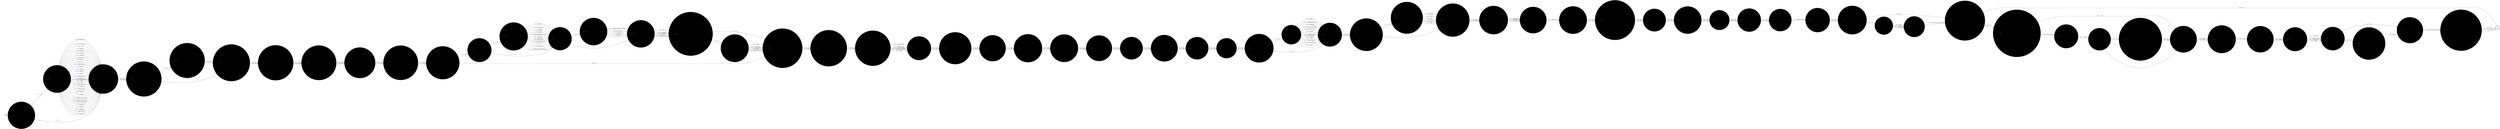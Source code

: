 digraph INCIDENT_AT_HEIGHT_1 {
  rankdir=LR;
  node [shape = circle];

  START_NODE [label="", shape=none];
  START_NODE -> 44417 [label = "start"];
  END_NODE [label="END", shape="doublecircle"];
  44145 [label=< <FONT COLOR="royalblue">44145 </FONT> Was this a full or partial shut down? >, style="filled", color="#DDD"];
  44145 -> 44806 [label=< <FONT COLOR="royalblue">178986 </FONT> Full >, color="#DDD"];
  44145 -> 44806 [label=< <FONT COLOR="royalblue">178987 </FONT> Partial >, color="#DDD"];
  44150 [label=< <FONT COLOR="royalblue">44150 </FONT> Estimated cost of damage >, style="filled", color="#DDD"];
  44150 -> 45127 [label=< <FONT COLOR="royalblue">178998 </FONT> Enter amount in pound sterling >, color="#DDD"];
  44151 [label=< <FONT COLOR="royalblue">44151 </FONT> Were any injuries received during this incident? >, style="filled", color="#DDD"];
  44151 -> 44518 [label=< <FONT COLOR="royalblue">178999 </FONT> Yes >, color="#DDD"];
  44151 -> 44842 [label=< <FONT COLOR="royalblue">179000 </FONT> No >, color="#DDD"];
  44175 [label=< <FONT COLOR="royalblue">44175 </FONT> Who was detained in outside hospital? >, style="filled", color="#DDD"];
  44175 -> 44842 [label=< <FONT COLOR="royalblue">179082 </FONT> Staff >, color="#DDD"];
  44175 -> 44842 [label=< <FONT COLOR="royalblue">179081 </FONT> Prisoners >, color="#DDD"];
  44175 -> 44842 [label=< <FONT COLOR="royalblue">179078 </FONT> Civilian grades >, color="#DDD"];
  44175 -> 44842 [label=< <FONT COLOR="royalblue">179080 </FONT> Police >, color="#DDD"];
  44175 -> 44842 [label=< <FONT COLOR="royalblue">179079 </FONT> External civilians >, color="#DDD"];
  44177 [label=< <FONT COLOR="royalblue">44177 </FONT> When was the system re-activated? >, style="filled", color="#DDD"];
  44177 -> 44328 [label=< <FONT COLOR="royalblue">179084 </FONT> Enter comment and date >, color="#DDD"];
  44183 [label=< <FONT COLOR="royalblue">44183 </FONT> Duration of incident in hours >, style="filled", color="#DDD"];
  44183 -> 44639 [label=< <FONT COLOR="royalblue">179096 </FONT> Number of hours >, color="#DDD"];
  44196 [label=< <FONT COLOR="royalblue">44196 </FONT> Was there an apparent reason for the incident? >, style="filled", color="#DDD"];
  44196 -> 44337 [label=< <FONT COLOR="royalblue">179157 </FONT> Yes >, color="#DDD"];
  44196 -> 45128 [label=< <FONT COLOR="royalblue">179158 </FONT> No >, color="#DDD"];
  44273 [label=< <FONT COLOR="royalblue">44273 </FONT> Are any staff on sick leave as a result of this incident? >, style="filled", color="#DDD"];
  44273 -> 44487 [label=< <FONT COLOR="royalblue">179384 </FONT> Yes >, color="#DDD"];
  44273 -> 44487 [label=< <FONT COLOR="royalblue">179383 </FONT> No >, color="#DDD"];
  44289 [label=< <FONT COLOR="royalblue">44289 </FONT> Was the keyword requested? >, style="filled", color="#DDD"];
  44289 -> 44767 [label=< <FONT COLOR="royalblue">179416 </FONT> Yes >, color="#DDD"];
  44289 -> 45163 [label=< <FONT COLOR="royalblue">179417 </FONT> No >, color="#DDD"];
  44328 [label=< <FONT COLOR="royalblue">44328 </FONT> Was the system re-activated locally or by the service supplier? >, style="filled", color="#DDD"];
  44328 -> END_NODE [label=< <FONT COLOR="royalblue">179610 </FONT> Local >, color="#DDD"];
  44328 -> END_NODE [label=< <FONT COLOR="royalblue">179611 </FONT> Service supplier >, color="#DDD"];
  44334 [label=< <FONT COLOR="royalblue">44334 </FONT> Was damage caused to prison property? >, style="filled", color="#DDD"];
  44334 -> 45098 [label=< <FONT COLOR="royalblue">179625 </FONT> Yes >, color="#DDD"];
  44334 -> 45127 [label=< <FONT COLOR="royalblue">179626 </FONT> No >, color="#DDD"];
  44337 [label=< <FONT COLOR="royalblue">44337 </FONT> Describe the apparent reason for the incident >, style="filled", color="#DDD"];
  44337 -> 45128 [label=< <FONT COLOR="royalblue">179631 </FONT> Facilities >, color="#DDD"];
  44337 -> 45128 [label=< <FONT COLOR="royalblue">179632 </FONT> Food >, color="#DDD"];
  44337 -> 45128 [label=< <FONT COLOR="royalblue">179634 </FONT> Pay >, color="#DDD"];
  44337 -> 45128 [label=< <FONT COLOR="royalblue">179636 </FONT> Visits >, color="#DDD"];
  44337 -> 45128 [label=< <FONT COLOR="royalblue">179635 </FONT> Time out of cell >, color="#DDD"];
  44337 -> 45128 [label=< <FONT COLOR="royalblue">179633 </FONT> Other >, color="#DDD"];
  44359 [label=< <FONT COLOR="royalblue">44359 </FONT> Is there any media interest in this incident? >, style="filled", color="#DDD"];
  44359 -> 44375 [label=< <FONT COLOR="royalblue">179707 </FONT> Yes >, color="#DDD"];
  44359 -> 44375 [label=< <FONT COLOR="royalblue">179706 </FONT> No >, color="#DDD"];
  44374 [label=< <FONT COLOR="royalblue">44374 </FONT> Was the ambulance service present? >, style="filled", color="#DDD"];
  44374 -> 44536 [label=< <FONT COLOR="royalblue">179765 </FONT> Yes >, color="#DDD"];
  44374 -> 44536 [label=< <FONT COLOR="royalblue">179764 </FONT> No >, color="#DDD"];
  44375 [label=< <FONT COLOR="royalblue">44375 </FONT> Has the prison service press office been informed? >, style="filled", color="#DDD"];
  44375 -> 44151 [label=< <FONT COLOR="royalblue">179767 </FONT> Yes >, color="#DDD"];
  44375 -> 44151 [label=< <FONT COLOR="royalblue">179766 </FONT> No >, color="#DDD"];
  44394 [label=< <FONT COLOR="royalblue">44394 </FONT> Which minor injuries were sustained? >, style="filled", color="#DDD"];
  44394 -> 44462 [label=< <FONT COLOR="royalblue">179828 </FONT> Grazes, scratches or abrasions >, color="#DDD"];
  44394 -> 44462 [label=< <FONT COLOR="royalblue">179829 </FONT> Minor bruises >, color="#DDD"];
  44394 -> 44462 [label=< <FONT COLOR="royalblue">179832 </FONT> Swellings >, color="#DDD"];
  44394 -> 44462 [label=< <FONT COLOR="royalblue">179831 </FONT> Superficial cuts >, color="#DDD"];
  44394 -> 44462 [label=< <FONT COLOR="royalblue">179830 </FONT> Other >, color="#DDD"];
  44417 [label=< <FONT COLOR="royalblue">44417 </FONT> Is the location of the incident known? >, style="filled", color="#DDD"];
  44417 -> 44927 [label=< <FONT COLOR="royalblue">179891 </FONT> Yes >, color="#DDD"];
  44417 -> 44596 [label=< <FONT COLOR="royalblue">179892 </FONT> No >, color="#DDD"];
  44422 [label=< <FONT COLOR="royalblue">44422 </FONT> Is the incident the subject of a police investigation? >, style="filled", color="#DDD"];
  44422 -> 44853 [label=< <FONT COLOR="royalblue">179901 </FONT> Yes >, color="#DDD"];
  44422 -> 44804 [label=< <FONT COLOR="royalblue">179902 </FONT> No >, color="#DDD"];
  44462 [label=< <FONT COLOR="royalblue">44462 </FONT> Enter description of person(s) injured >, style="filled", color="#DDD"];
  44462 -> 44533 [label=< <FONT COLOR="royalblue">180033 </FONT> Staff >, color="#DDD"];
  44462 -> 44533 [label=< <FONT COLOR="royalblue">180032 </FONT> Prisoners >, color="#DDD"];
  44462 -> 44533 [label=< <FONT COLOR="royalblue">180029 </FONT> Civilian grades >, color="#DDD"];
  44462 -> 44533 [label=< <FONT COLOR="royalblue">180031 </FONT> Police >, color="#DDD"];
  44462 -> 44533 [label=< <FONT COLOR="royalblue">180030 </FONT> External civilians >, color="#DDD"];
  44465 [label=< <FONT COLOR="royalblue">44465 </FONT> Is any member of staff facing disciplinary charges? >, style="filled", color="#DDD"];
  44465 -> 44359 [label=< <FONT COLOR="royalblue">180081 </FONT> Yes >, color="#DDD"];
  44465 -> 44359 [label=< <FONT COLOR="royalblue">180080 </FONT> No >, color="#DDD"];
  44469 [label=< <FONT COLOR="royalblue">44469 </FONT> Were works services staff present? >, style="filled", color="#DDD"];
  44469 -> 44625 [label=< <FONT COLOR="royalblue">180089 </FONT> Yes >, color="#DDD"];
  44469 -> 44625 [label=< <FONT COLOR="royalblue">180088 </FONT> No >, color="#DDD"];
  44475 [label=< <FONT COLOR="royalblue">44475 </FONT> Were extendable batons used? >, style="filled", color="#DDD"];
  44475 -> 44183 [label=< <FONT COLOR="royalblue">180127 </FONT> Yes >, color="#DDD"];
  44475 -> 44183 [label=< <FONT COLOR="royalblue">180126 </FONT> No >, color="#DDD"];
  44487 [label=< <FONT COLOR="royalblue">44487 </FONT> Describe method of gaining access to area at height >, style="filled", color="#DDD"];
  44487 -> 44986 [label=< <FONT COLOR="royalblue">180163 </FONT> External access >, color="#DDD"];
  44487 -> 44986 [label=< <FONT COLOR="royalblue">180164 </FONT> Internal access >, color="#DDD"];
  44487 -> 44986 [label=< <FONT COLOR="royalblue">180166 </FONT> Works equipment >, color="#DDD"];
  44487 -> 44986 [label=< <FONT COLOR="royalblue">180162 </FONT> Contractors equipment >, color="#DDD"];
  44487 -> 44986 [label=< <FONT COLOR="royalblue">180165 </FONT> Other >, color="#DDD"];
  44518 [label=< <FONT COLOR="royalblue">44518 </FONT> Was a serious injury sustained? >, style="filled", color="#DDD"];
  44518 -> 45155 [label=< <FONT COLOR="royalblue">180273 </FONT> Yes >, color="#DDD"];
  44518 -> 45175 [label=< <FONT COLOR="royalblue">180274 </FONT> No >, color="#DDD"];
  44533 [label=< <FONT COLOR="royalblue">44533 </FONT> Did injuries result in detention in outside hospital as an in-patient? >, style="filled", color="#DDD"];
  44533 -> 44175 [label=< <FONT COLOR="royalblue">180387 </FONT> Yes >, color="#DDD"];
  44533 -> 44842 [label=< <FONT COLOR="royalblue">180388 </FONT> No >, color="#DDD"];
  44536 [label=< <FONT COLOR="royalblue">44536 </FONT> Was the fire service present? >, style="filled", color="#DDD"];
  44536 -> 44797 [label=< <FONT COLOR="royalblue">180394 </FONT> Yes >, color="#DDD"];
  44536 -> 44797 [label=< <FONT COLOR="royalblue">180393 </FONT> No >, color="#DDD"];
  44553 [label=< <FONT COLOR="royalblue">44553 </FONT> Is the incident subject to a governor&#39;s adjudication? >, style="filled", color="#DDD"];
  44553 -> 44465 [label=< <FONT COLOR="royalblue">180439 </FONT> Yes >, color="#DDD"];
  44553 -> 44465 [label=< <FONT COLOR="royalblue">180438 </FONT> No >, color="#DDD"];
  44580 [label=< <FONT COLOR="royalblue">44580 </FONT> Were health care centre staff present? >, style="filled", color="#DDD"];
  44580 -> 44469 [label=< <FONT COLOR="royalblue">180521 </FONT> Yes >, color="#DDD"];
  44580 -> 44469 [label=< <FONT COLOR="royalblue">180520 </FONT> No >, color="#DDD"];
  44596 [label=< <FONT COLOR="royalblue">44596 </FONT> Were the police informed of the incident? >, style="filled", color="#DDD"];
  44596 -> 44422 [label=< <FONT COLOR="royalblue">180594 </FONT> Yes >, color="#DDD"];
  44596 -> 44422 [label=< <FONT COLOR="royalblue">180593 </FONT> No >, color="#DDD"];
  44610 [label=< <FONT COLOR="royalblue">44610 </FONT> Were water hoses used? >, style="filled", color="#DDD"];
  44610 -> 44475 [label=< <FONT COLOR="royalblue">180630 </FONT> Yes >, color="#DDD"];
  44610 -> 44475 [label=< <FONT COLOR="royalblue">180629 </FONT> No >, color="#DDD"];
  44625 [label=< <FONT COLOR="royalblue">44625 </FONT> Were IMB members present? >, style="filled", color="#DDD"];
  44625 -> 44374 [label=< <FONT COLOR="royalblue">180667 </FONT> Yes >, color="#DDD"];
  44625 -> 44374 [label=< <FONT COLOR="royalblue">180666 </FONT> No >, color="#DDD"];
  44630 [label=< <FONT COLOR="royalblue">44630 </FONT> Have the ring leaders been entered on inmate involvement? >, style="filled", color="#DDD"];
  44630 -> 44756 [label=< <FONT COLOR="royalblue">180694 </FONT> Yes >, color="#DDD"];
  44630 -> 44756 [label=< <FONT COLOR="royalblue">180693 </FONT> No >, color="#DDD"];
  44639 [label=< <FONT COLOR="royalblue">44639 </FONT> Was the incident in public view? >, style="filled", color="#DDD"];
  44639 -> 44334 [label=< <FONT COLOR="royalblue">180726 </FONT> Yes >, color="#DDD"];
  44639 -> 44334 [label=< <FONT COLOR="royalblue">180725 </FONT> No >, color="#DDD"];
  44660 [label=< <FONT COLOR="royalblue">44660 </FONT> How many prisoners were involved? >, style="filled", color="#DDD"];
  44660 -> 44889 [label=< <FONT COLOR="royalblue">180797 </FONT> Enter number >, color="#DDD"];
  44687 [label=< <FONT COLOR="royalblue">44687 </FONT> Describe weapons used >, style="filled", color="#DDD"];
  44687 -> 44725 [label=< <FONT COLOR="royalblue">180865 </FONT> Firearm >, color="#DDD"];
  44687 -> 44725 [label=< <FONT COLOR="royalblue">180862 </FONT> Chemical incapacitant >, color="#DDD"];
  44687 -> 44725 [label=< <FONT COLOR="royalblue">180867 </FONT> Knife/blade >, color="#DDD"];
  44687 -> 44725 [label=< <FONT COLOR="royalblue">180870 </FONT> Other sharp instrument >, color="#DDD"];
  44687 -> 44725 [label=< <FONT COLOR="royalblue">180861 </FONT> Blunt instrument >, color="#DDD"];
  44687 -> 44725 [label=< <FONT COLOR="royalblue">180868 </FONT> Ligature >, color="#DDD"];
  44687 -> 44725 [label=< <FONT COLOR="royalblue">180863 </FONT> Dangerous liquid >, color="#DDD"];
  44687 -> 44725 [label=< <FONT COLOR="royalblue">180864 </FONT> Excreta/urine >, color="#DDD"];
  44687 -> 44725 [label=< <FONT COLOR="royalblue">180871 </FONT> Spitting >, color="#DDD"];
  44687 -> 44725 [label=< <FONT COLOR="royalblue">180866 </FONT> Food >, color="#DDD"];
  44687 -> 44725 [label=< <FONT COLOR="royalblue">180873 </FONT> Thrown furniture >, color="#DDD"];
  44687 -> 44725 [label=< <FONT COLOR="royalblue">180872 </FONT> Thrown equipment >, color="#DDD"];
  44687 -> 44725 [label=< <FONT COLOR="royalblue">180869 </FONT> Other >, color="#DDD"];
  44710 [label=< <FONT COLOR="royalblue">44710 </FONT> Was control and restraints employed? >, style="filled", color="#DDD"];
  44710 -> 44610 [label=< <FONT COLOR="royalblue">180981 </FONT> Yes >, color="#DDD"];
  44710 -> 44610 [label=< <FONT COLOR="royalblue">180980 </FONT> No >, color="#DDD"];
  44714 [label=< <FONT COLOR="royalblue">44714 </FONT> Quote the Vantive case number >, style="filled", color="#DDD"];
  44714 -> 44289 [label=< <FONT COLOR="royalblue">180987 </FONT> Number >, color="#DDD"];
  44725 [label=< <FONT COLOR="royalblue">44725 </FONT> Was any evacuation necessary? >, style="filled", color="#DDD"];
  44725 -> 44196 [label=< <FONT COLOR="royalblue">181034 </FONT> Yes >, color="#DDD"];
  44725 -> 44196 [label=< <FONT COLOR="royalblue">181033 </FONT> No >, color="#DDD"];
  44756 [label=< <FONT COLOR="royalblue">44756 </FONT> Was operation Tornado used? >, style="filled", color="#DDD"];
  44756 -> 44710 [label=< <FONT COLOR="royalblue">181118 </FONT> Yes >, color="#DDD"];
  44756 -> 44710 [label=< <FONT COLOR="royalblue">181117 </FONT> No >, color="#DDD"];
  44767 [label=< <FONT COLOR="royalblue">44767 </FONT> Has the service supplier been notified of a replacement keyword? >, style="filled", color="#DDD"];
  44767 -> 45163 [label=< <FONT COLOR="royalblue">181148 </FONT> Yes >, color="#DDD"];
  44767 -> 45163 [label=< <FONT COLOR="royalblue">181147 </FONT> No >, color="#DDD"];
  44780 [label=< <FONT COLOR="royalblue">44780 </FONT> Describe how the incident was resolved >, style="filled", color="#DDD"];
  44780 -> 44660 [label=< <FONT COLOR="royalblue">181178 </FONT> Negotiation >, color="#DDD"];
  44780 -> 44660 [label=< <FONT COLOR="royalblue">181177 </FONT> Intervention >, color="#DDD"];
  44780 -> 44660 [label=< <FONT COLOR="royalblue">181179 </FONT> Other >, color="#DDD"];
  44797 [label=< <FONT COLOR="royalblue">44797 </FONT> Were the police present? >, style="filled", color="#DDD"];
  44797 -> 44873 [label=< <FONT COLOR="royalblue">181252 </FONT> Yes >, color="#DDD"];
  44797 -> 44873 [label=< <FONT COLOR="royalblue">181251 </FONT> No >, color="#DDD"];
  44804 [label=< <FONT COLOR="royalblue">44804 </FONT> Is the incident the subject of an internal investigation? >, style="filled", color="#DDD"];
  44804 -> 44553 [label=< <FONT COLOR="royalblue">181267 </FONT> Yes >, color="#DDD"];
  44804 -> 44553 [label=< <FONT COLOR="royalblue">181266 </FONT> No >, color="#DDD"];
  44806 [label=< <FONT COLOR="royalblue">44806 </FONT> Who authorised the shut down? >, style="filled", color="#DDD"];
  44806 -> 44825 [label=< <FONT COLOR="royalblue">181272 </FONT> Governor >, color="#DDD"];
  44806 -> 44825 [label=< <FONT COLOR="royalblue">181270 </FONT> Deputy governor >, color="#DDD"];
  44806 -> 44825 [label=< <FONT COLOR="royalblue">181271 </FONT> Duty governor >, color="#DDD"];
  44806 -> 44825 [label=< <FONT COLOR="royalblue">181273 </FONT> Other >, color="#DDD"];
  44815 [label=< <FONT COLOR="royalblue">44815 </FONT> Were trained negotiators deployed? >, style="filled", color="#DDD"];
  44815 -> 44951 [label=< <FONT COLOR="royalblue">181295 </FONT> Yes >, color="#DDD"];
  44815 -> 44951 [label=< <FONT COLOR="royalblue">181294 </FONT> No >, color="#DDD"];
  44825 [label=< <FONT COLOR="royalblue">44825 </FONT> Was the system compromised? >, style="filled", color="#DDD"];
  44825 -> 44847 [label=< <FONT COLOR="royalblue">181313 </FONT> Yes >, color="#DDD"];
  44825 -> 44177 [label=< <FONT COLOR="royalblue">181314 </FONT> No >, color="#DDD"];
  44842 [label=< <FONT COLOR="royalblue">44842 </FONT> Are there any staff now off duty as a result of this incident? >, style="filled", color="#DDD"];
  44842 -> 44273 [label=< <FONT COLOR="royalblue">181359 </FONT> Yes >, color="#DDD"];
  44842 -> 44273 [label=< <FONT COLOR="royalblue">181358 </FONT> No >, color="#DDD"];
  44847 [label=< <FONT COLOR="royalblue">44847 </FONT> Describe what was compromised and by whom >, style="filled", color="#DDD"];
  44847 -> 44177 [label=< <FONT COLOR="royalblue">181375 </FONT> Description >, color="#DDD"];
  44853 [label=< <FONT COLOR="royalblue">44853 </FONT> Has any prosecution taken place or is any pending? >, style="filled", color="#DDD"];
  44853 -> 44804 [label=< <FONT COLOR="royalblue">181399 </FONT> Yes >, color="#DDD"];
  44853 -> 44804 [label=< <FONT COLOR="royalblue">181398 </FONT> No >, color="#DDD"];
  44873 [label=< <FONT COLOR="royalblue">44873 </FONT> Were weapons used by the perpetrator? >, style="filled", color="#DDD"];
  44873 -> 44687 [label=< <FONT COLOR="royalblue">181492 </FONT> Yes >, color="#DDD"];
  44873 -> 44725 [label=< <FONT COLOR="royalblue">181493 </FONT> No >, color="#DDD"];
  44889 [label=< <FONT COLOR="royalblue">44889 </FONT> Have the ring leaders been identified? >, style="filled", color="#DDD"];
  44889 -> 44630 [label=< <FONT COLOR="royalblue">181551 </FONT> Yes >, color="#DDD"];
  44889 -> 44630 [label=< <FONT COLOR="royalblue">181550 </FONT> No >, color="#DDD"];
  44892 [label=< <FONT COLOR="royalblue">44892 </FONT> Was the emergency response vehicle present? >, style="filled", color="#DDD"];
  44892 -> 44815 [label=< <FONT COLOR="royalblue">181559 </FONT> Yes >, color="#DDD"];
  44892 -> 44815 [label=< <FONT COLOR="royalblue">181558 </FONT> No >, color="#DDD"];
  44927 [label=< <FONT COLOR="royalblue">44927 </FONT> What was the location of the incident? >, style="filled", color="#DDD"];
  44927 -> 44596 [label=< <FONT COLOR="royalblue">181684 </FONT> Administration >, color="#DDD"];
  44927 -> 44596 [label=< <FONT COLOR="royalblue">181685 </FONT> Association area >, color="#DDD"];
  44927 -> 44596 [label=< <FONT COLOR="royalblue">181686 </FONT> Cell >, color="#DDD"];
  44927 -> 44596 [label=< <FONT COLOR="royalblue">181687 </FONT> Chapel >, color="#DDD"];
  44927 -> 44596 [label=< <FONT COLOR="royalblue">181689 </FONT> Dining room >, color="#DDD"];
  44927 -> 44596 [label=< <FONT COLOR="royalblue">181690 </FONT> Dormitory >, color="#DDD"];
  44927 -> 44596 [label=< <FONT COLOR="royalblue">181691 </FONT> Education >, color="#DDD"];
  44927 -> 44596 [label=< <FONT COLOR="royalblue">181693 </FONT> Exercise yard >, color="#DDD"];
  44927 -> 44596 [label=< <FONT COLOR="royalblue">181695 </FONT> Gate >, color="#DDD"];
  44927 -> 44596 [label=< <FONT COLOR="royalblue">181696 </FONT> Gym >, color="#DDD"];
  44927 -> 44596 [label=< <FONT COLOR="royalblue">181697 </FONT> Health care centre >, color="#DDD"];
  44927 -> 44596 [label=< <FONT COLOR="royalblue">181700 </FONT> Kitchen >, color="#DDD"];
  44927 -> 44596 [label=< <FONT COLOR="royalblue">181702 </FONT> Office >, color="#DDD"];
  44927 -> 44596 [label=< <FONT COLOR="royalblue">181704 </FONT> Reception >, color="#DDD"];
  44927 -> 44596 [label=< <FONT COLOR="royalblue">181705 </FONT> Recess >, color="#DDD"];
  44927 -> 44596 [label=< <FONT COLOR="royalblue">181706 </FONT> Segregation unit >, color="#DDD"];
  44927 -> 44596 [label=< <FONT COLOR="royalblue">181708 </FONT> Special unit >, color="#DDD"];
  44927 -> 44596 [label=< <FONT COLOR="royalblue">181707 </FONT> Showers/changing room >, color="#DDD"];
  44927 -> 44596 [label=< <FONT COLOR="royalblue">181711 </FONT> Visits >, color="#DDD"];
  44927 -> 44596 [label=< <FONT COLOR="royalblue">181713 </FONT> Wing >, color="#DDD"];
  44927 -> 44596 [label=< <FONT COLOR="royalblue">181715 </FONT> Works department >, color="#DDD"];
  44927 -> 44596 [label=< <FONT COLOR="royalblue">181716 </FONT> Workshop >, color="#DDD"];
  44927 -> 44596 [label=< <FONT COLOR="royalblue">181714 </FONT> Within perimeter >, color="#DDD"];
  44927 -> 44596 [label=< <FONT COLOR="royalblue">181692 </FONT> Elsewhere >, color="#DDD"];
  44927 -> 44596 [label=< <FONT COLOR="royalblue">181694 </FONT> Funeral >, color="#DDD"];
  44927 -> 44596 [label=< <FONT COLOR="royalblue">181698 </FONT> Hospital outside (patient) >, color="#DDD"];
  44927 -> 44596 [label=< <FONT COLOR="royalblue">181699 </FONT> Hospital outside (visiting) >, color="#DDD"];
  44927 -> 44596 [label=< <FONT COLOR="royalblue">181703 </FONT> Outside working party >, color="#DDD"];
  44927 -> 44596 [label=< <FONT COLOR="royalblue">181709 </FONT> Sports field >, color="#DDD"];
  44927 -> 44596 [label=< <FONT COLOR="royalblue">181710 </FONT> Vehicle >, color="#DDD"];
  44927 -> 44596 [label=< <FONT COLOR="royalblue">181712 </FONT> Weddings >, color="#DDD"];
  44927 -> 44596 [label=< <FONT COLOR="royalblue">181701 </FONT> Magistrates court >, color="#DDD"];
  44927 -> 44596 [label=< <FONT COLOR="royalblue">181688 </FONT> Crown court >, color="#DDD"];
  44951 [label=< <FONT COLOR="royalblue">44951 </FONT> Was an incident liaison officer present? >, style="filled", color="#DDD"];
  44951 -> 44580 [label=< <FONT COLOR="royalblue">181799 </FONT> Yes >, color="#DDD"];
  44951 -> 44580 [label=< <FONT COLOR="royalblue">181798 </FONT> No >, color="#DDD"];
  44985 [label=< <FONT COLOR="royalblue">44985 </FONT> Was the telephone/it system shut down locally or by the service supplier? >, style="filled", color="#DDD"];
  44985 -> 45163 [label=< <FONT COLOR="royalblue">181921 </FONT> Local >, color="#DDD"];
  44985 -> 44714 [label=< <FONT COLOR="royalblue">181920 </FONT> Service supplier >, color="#DDD"];
  44986 [label=< <FONT COLOR="royalblue">44986 </FONT> Was a CANDR advisor present? >, style="filled", color="#DDD"];
  44986 -> 44892 [label=< <FONT COLOR="royalblue">181923 </FONT> Yes >, color="#DDD"];
  44986 -> 44892 [label=< <FONT COLOR="royalblue">181922 </FONT> No >, color="#DDD"];
  45028 [label=< <FONT COLOR="royalblue">45028 </FONT> What time was the system shut down? >, style="filled", color="#DDD"];
  45028 -> 44145 [label=< <FONT COLOR="royalblue">182044 </FONT> Enter time >, color="#DDD"];
  45098 [label=< <FONT COLOR="royalblue">45098 </FONT> Describe the damage >, style="filled", color="#DDD"];
  45098 -> 44150 [label=< <FONT COLOR="royalblue">182338 </FONT> Minor >, color="#DDD"];
  45098 -> 44150 [label=< <FONT COLOR="royalblue">182339 </FONT> Serious >, color="#DDD"];
  45098 -> 44150 [label=< <FONT COLOR="royalblue">182337 </FONT> Extensive >, color="#DDD"];
  45127 [label=< <FONT COLOR="royalblue">45127 </FONT> Was the telephone/it system shut down during the incident? >, style="filled", color="#DDD"];
  45127 -> 44985 [label=< <FONT COLOR="royalblue">182461 </FONT> Yes >, color="#DDD"];
  45127 -> END_NODE [label=< <FONT COLOR="royalblue">182462 </FONT> No >, color="#DDD"];
  45128 [label=< <FONT COLOR="royalblue">45128 </FONT> Describe the incident as either active or passive >, style="filled", color="#DDD"];
  45128 -> 44780 [label=< <FONT COLOR="royalblue">182463 </FONT> Active >, color="#DDD"];
  45128 -> 44780 [label=< <FONT COLOR="royalblue">182464 </FONT> Passive >, color="#DDD"];
  45155 [label=< <FONT COLOR="royalblue">45155 </FONT> Which serious injuries were sustained? >, style="filled", color="#DDD"];
  45155 -> 45175 [label=< <FONT COLOR="royalblue">182583 </FONT> Fracture >, color="#DDD"];
  45155 -> 45175 [label=< <FONT COLOR="royalblue">182585 </FONT> Scald or burn >, color="#DDD"];
  45155 -> 45175 [label=< <FONT COLOR="royalblue">182586 </FONT> Stabbing >, color="#DDD"];
  45155 -> 45175 [label=< <FONT COLOR="royalblue">182580 </FONT> Crushing >, color="#DDD"];
  45155 -> 45175 [label=< <FONT COLOR="royalblue">182582 </FONT> Extensive/multiple bruising >, color="#DDD"];
  45155 -> 45175 [label=< <FONT COLOR="royalblue">182577 </FONT> Black eye >, color="#DDD"];
  45155 -> 45175 [label=< <FONT COLOR="royalblue">182578 </FONT> Broken nose >, color="#DDD"];
  45155 -> 45175 [label=< <FONT COLOR="royalblue">182579 </FONT> Broken teeth >, color="#DDD"];
  45155 -> 45175 [label=< <FONT COLOR="royalblue">182581 </FONT> Cuts requiring sutures >, color="#DDD"];
  45155 -> 45175 [label=< <FONT COLOR="royalblue">182576 </FONT> Bites >, color="#DDD"];
  45155 -> 45175 [label=< <FONT COLOR="royalblue">182584 </FONT> Gun shot wound >, color="#DDD"];
  45155 -> 45175 [label=< <FONT COLOR="royalblue">182587 </FONT> Temporary/permanent blindness >, color="#DDD"];
  45163 [label=< <FONT COLOR="royalblue">45163 </FONT> Indicate the nature of the shut down >, style="filled", color="#DDD"];
  45163 -> 45028 [label=< <FONT COLOR="royalblue">182605 </FONT> Telephony >, color="#DDD"];
  45163 -> 45028 [label=< <FONT COLOR="royalblue">182604 </FONT> IT >, color="#DDD"];
  45175 [label=< <FONT COLOR="royalblue">45175 </FONT> Was a minor injury sustained? >, style="filled", color="#DDD"];
  45175 -> 44394 [label=< <FONT COLOR="royalblue">182643 </FONT> Yes >, color="#DDD"];
  45175 -> 44462 [label=< <FONT COLOR="royalblue">182644 </FONT> No >, color="#DDD"];
}